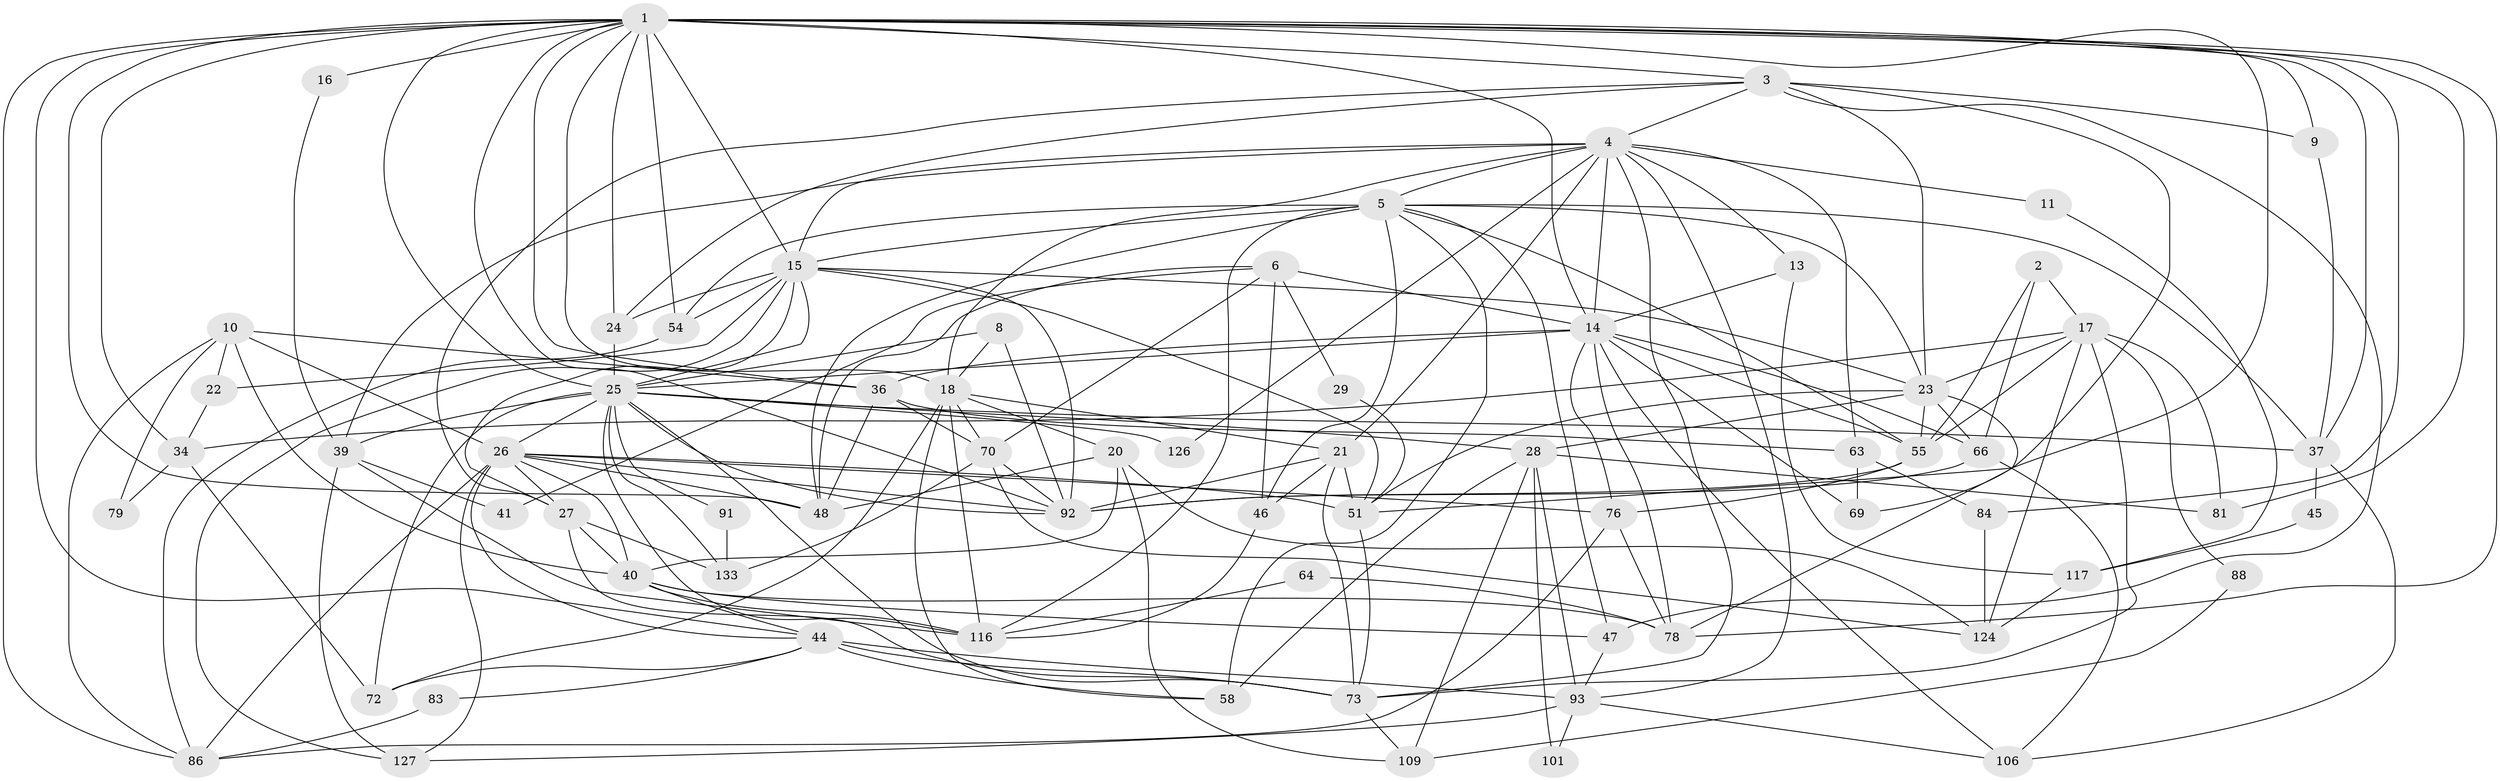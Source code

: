 // original degree distribution, {4: 0.2773722627737226, 3: 0.24087591240875914, 5: 0.18248175182481752, 2: 0.145985401459854, 6: 0.12408759124087591, 7: 0.021897810218978103, 9: 0.0072992700729927005}
// Generated by graph-tools (version 1.1) at 2025/14/03/09/25 04:14:54]
// undirected, 68 vertices, 192 edges
graph export_dot {
graph [start="1"]
  node [color=gray90,style=filled];
  1 [super="+30+32"];
  2;
  3 [super="+12"];
  4 [super="+31"];
  5 [super="+49+129+80"];
  6 [super="+7"];
  8 [super="+19"];
  9;
  10 [super="+53"];
  11;
  13;
  14 [super="+122+42"];
  15 [super="+38"];
  16;
  17 [super="+71"];
  18 [super="+104"];
  20 [super="+59"];
  21 [super="+35"];
  22;
  23 [super="+128"];
  24;
  25 [super="+120+111+90"];
  26 [super="+110+114"];
  27;
  28 [super="+67"];
  29;
  34 [super="+57"];
  36 [super="+113+99"];
  37 [super="+134"];
  39 [super="+100"];
  40 [super="+107"];
  41;
  44 [super="+96+95"];
  45;
  46;
  47 [super="+56"];
  48;
  51 [super="+62"];
  54;
  55 [super="+68"];
  58;
  63;
  64;
  66 [super="+82"];
  69;
  70;
  72 [super="+118"];
  73 [super="+105+75+74"];
  76 [super="+103"];
  78 [super="+108"];
  79;
  81;
  83;
  84;
  86 [super="+87"];
  88;
  91;
  92 [super="+121+132"];
  93 [super="+97"];
  101;
  106;
  109;
  116;
  117;
  124;
  126;
  127;
  133;
  1 -- 48;
  1 -- 34 [weight=2];
  1 -- 3;
  1 -- 44;
  1 -- 16;
  1 -- 51;
  1 -- 84;
  1 -- 24;
  1 -- 15 [weight=2];
  1 -- 36;
  1 -- 37;
  1 -- 9;
  1 -- 14;
  1 -- 78;
  1 -- 81;
  1 -- 18;
  1 -- 86;
  1 -- 54;
  1 -- 92;
  1 -- 25;
  2 -- 55;
  2 -- 66;
  2 -- 17;
  3 -- 47;
  3 -- 23;
  3 -- 69;
  3 -- 24;
  3 -- 9;
  3 -- 27;
  3 -- 4;
  4 -- 5;
  4 -- 11;
  4 -- 21;
  4 -- 39;
  4 -- 73;
  4 -- 13;
  4 -- 14;
  4 -- 15 [weight=2];
  4 -- 18;
  4 -- 93;
  4 -- 126;
  4 -- 63;
  5 -- 47;
  5 -- 48;
  5 -- 116;
  5 -- 46;
  5 -- 54;
  5 -- 23;
  5 -- 55;
  5 -- 15;
  5 -- 58;
  5 -- 37;
  6 -- 48;
  6 -- 14;
  6 -- 29;
  6 -- 46;
  6 -- 70;
  6 -- 41;
  8 -- 25;
  8 -- 18;
  8 -- 92;
  9 -- 37;
  10 -- 86;
  10 -- 40;
  10 -- 26;
  10 -- 22;
  10 -- 79;
  10 -- 36;
  11 -- 117;
  13 -- 117;
  13 -- 14;
  14 -- 69;
  14 -- 106;
  14 -- 66;
  14 -- 36;
  14 -- 55;
  14 -- 78;
  14 -- 76;
  14 -- 25;
  15 -- 51;
  15 -- 22;
  15 -- 23;
  15 -- 24;
  15 -- 54;
  15 -- 27;
  15 -- 92;
  15 -- 127;
  15 -- 25;
  16 -- 39;
  17 -- 34;
  17 -- 88;
  17 -- 23;
  17 -- 81;
  17 -- 73;
  17 -- 124;
  17 -- 55;
  18 -- 116;
  18 -- 21 [weight=2];
  18 -- 58;
  18 -- 20;
  18 -- 70;
  18 -- 72;
  20 -- 48;
  20 -- 40;
  20 -- 124;
  20 -- 109;
  21 -- 46;
  21 -- 92;
  21 -- 73;
  21 -- 51;
  22 -- 34;
  23 -- 51;
  23 -- 78 [weight=2];
  23 -- 66;
  23 -- 28;
  23 -- 55 [weight=2];
  24 -- 25;
  25 -- 73;
  25 -- 72 [weight=2];
  25 -- 91;
  25 -- 39 [weight=2];
  25 -- 26;
  25 -- 37;
  25 -- 133;
  25 -- 92;
  25 -- 116;
  25 -- 28;
  25 -- 126;
  26 -- 51 [weight=2];
  26 -- 92;
  26 -- 127;
  26 -- 40;
  26 -- 76;
  26 -- 48;
  26 -- 86;
  26 -- 27;
  26 -- 44;
  27 -- 40;
  27 -- 133;
  27 -- 73;
  28 -- 93;
  28 -- 109;
  28 -- 81;
  28 -- 101;
  28 -- 58;
  29 -- 51;
  34 -- 79;
  34 -- 72;
  36 -- 48;
  36 -- 63;
  36 -- 70;
  37 -- 106;
  37 -- 45;
  39 -- 116;
  39 -- 41;
  39 -- 127;
  40 -- 78;
  40 -- 116;
  40 -- 47;
  40 -- 44;
  44 -- 83;
  44 -- 93;
  44 -- 73 [weight=2];
  44 -- 58;
  44 -- 72;
  45 -- 117;
  46 -- 116;
  47 -- 93;
  51 -- 73;
  54 -- 86;
  55 -- 76;
  55 -- 92;
  63 -- 69;
  63 -- 84;
  64 -- 116;
  64 -- 78;
  66 -- 92;
  66 -- 106;
  70 -- 124;
  70 -- 133;
  70 -- 92;
  73 -- 109;
  76 -- 86;
  76 -- 78;
  83 -- 86;
  84 -- 124;
  88 -- 109;
  91 -- 133;
  93 -- 106;
  93 -- 101;
  93 -- 127;
  117 -- 124;
}
